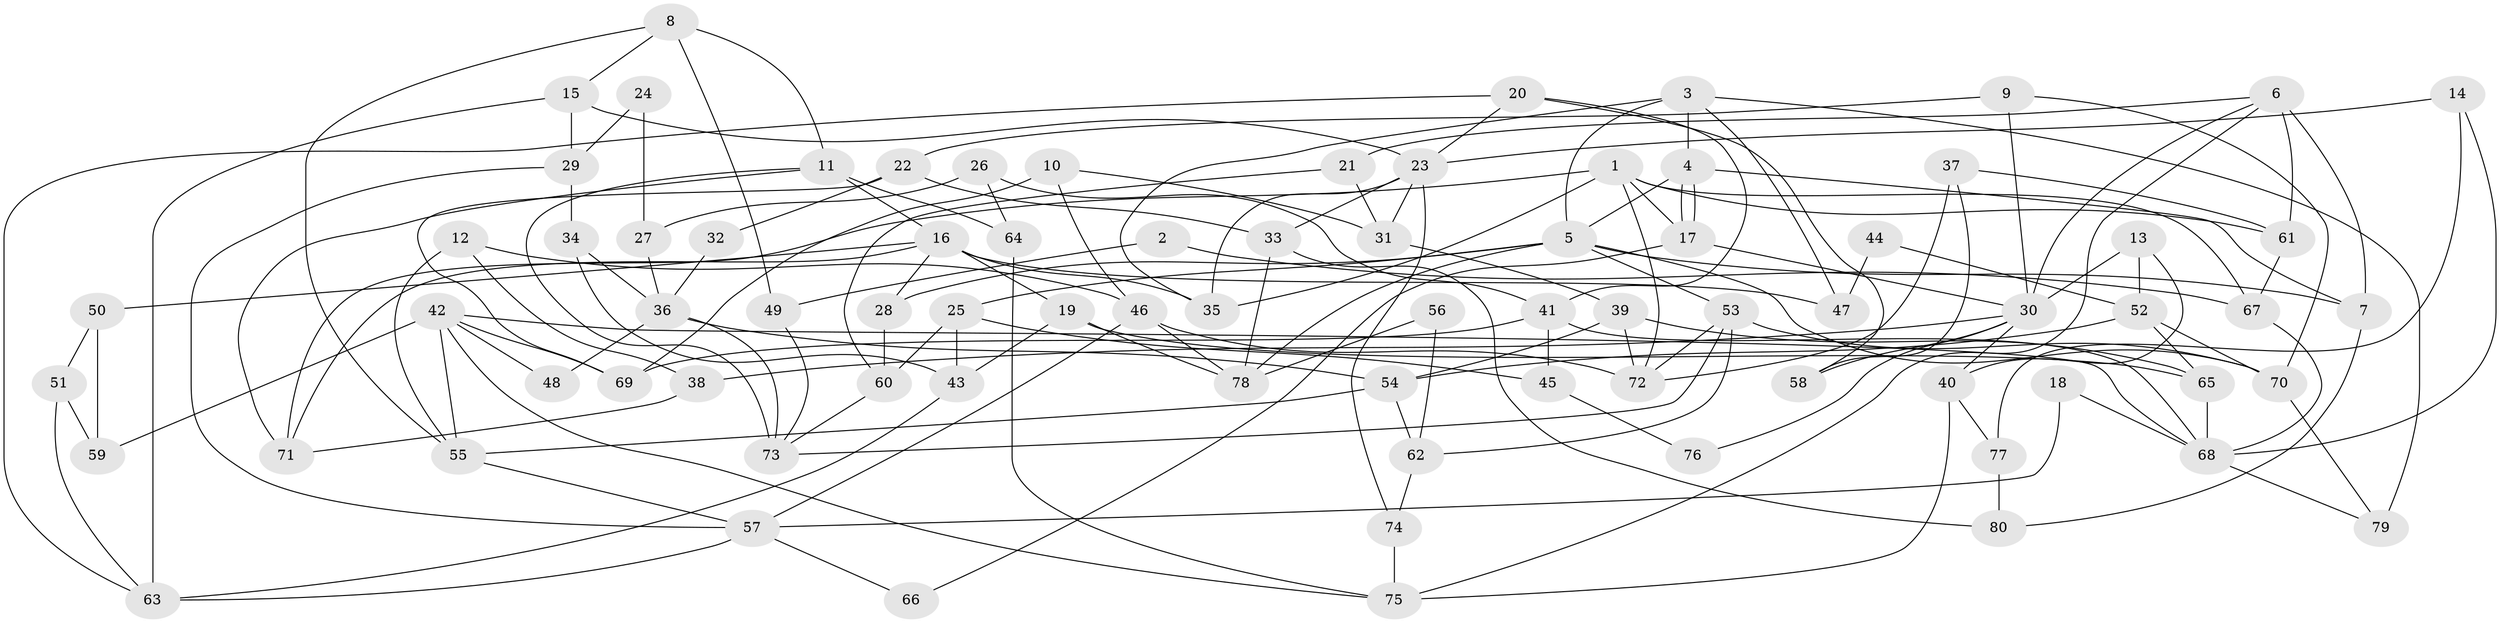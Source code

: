 // coarse degree distribution, {5: 0.15, 4: 0.3, 6: 0.05, 7: 0.075, 9: 0.025, 8: 0.025, 3: 0.2, 2: 0.125, 11: 0.025, 15: 0.025}
// Generated by graph-tools (version 1.1) at 2025/54/03/04/25 21:54:36]
// undirected, 80 vertices, 160 edges
graph export_dot {
graph [start="1"]
  node [color=gray90,style=filled];
  1;
  2;
  3;
  4;
  5;
  6;
  7;
  8;
  9;
  10;
  11;
  12;
  13;
  14;
  15;
  16;
  17;
  18;
  19;
  20;
  21;
  22;
  23;
  24;
  25;
  26;
  27;
  28;
  29;
  30;
  31;
  32;
  33;
  34;
  35;
  36;
  37;
  38;
  39;
  40;
  41;
  42;
  43;
  44;
  45;
  46;
  47;
  48;
  49;
  50;
  51;
  52;
  53;
  54;
  55;
  56;
  57;
  58;
  59;
  60;
  61;
  62;
  63;
  64;
  65;
  66;
  67;
  68;
  69;
  70;
  71;
  72;
  73;
  74;
  75;
  76;
  77;
  78;
  79;
  80;
  1 -- 61;
  1 -- 17;
  1 -- 35;
  1 -- 67;
  1 -- 71;
  1 -- 72;
  2 -- 67;
  2 -- 49;
  3 -- 35;
  3 -- 4;
  3 -- 5;
  3 -- 47;
  3 -- 79;
  4 -- 5;
  4 -- 17;
  4 -- 17;
  4 -- 7;
  5 -- 53;
  5 -- 7;
  5 -- 25;
  5 -- 28;
  5 -- 70;
  5 -- 78;
  6 -- 21;
  6 -- 7;
  6 -- 30;
  6 -- 61;
  6 -- 75;
  7 -- 80;
  8 -- 15;
  8 -- 11;
  8 -- 49;
  8 -- 55;
  9 -- 30;
  9 -- 70;
  9 -- 22;
  10 -- 46;
  10 -- 69;
  10 -- 31;
  11 -- 16;
  11 -- 71;
  11 -- 64;
  11 -- 73;
  12 -- 55;
  12 -- 46;
  12 -- 38;
  13 -- 40;
  13 -- 52;
  13 -- 30;
  14 -- 23;
  14 -- 68;
  14 -- 77;
  15 -- 63;
  15 -- 29;
  15 -- 23;
  16 -- 28;
  16 -- 71;
  16 -- 19;
  16 -- 35;
  16 -- 47;
  16 -- 50;
  17 -- 30;
  17 -- 66;
  18 -- 57;
  18 -- 68;
  19 -- 65;
  19 -- 43;
  19 -- 78;
  20 -- 58;
  20 -- 23;
  20 -- 41;
  20 -- 63;
  21 -- 31;
  21 -- 60;
  22 -- 33;
  22 -- 32;
  22 -- 69;
  23 -- 35;
  23 -- 31;
  23 -- 33;
  23 -- 74;
  24 -- 27;
  24 -- 29;
  25 -- 43;
  25 -- 45;
  25 -- 60;
  26 -- 41;
  26 -- 64;
  26 -- 27;
  27 -- 36;
  28 -- 60;
  29 -- 34;
  29 -- 57;
  30 -- 38;
  30 -- 40;
  30 -- 58;
  30 -- 76;
  31 -- 39;
  32 -- 36;
  33 -- 78;
  33 -- 80;
  34 -- 36;
  34 -- 43;
  36 -- 73;
  36 -- 54;
  36 -- 48;
  37 -- 72;
  37 -- 61;
  37 -- 58;
  38 -- 71;
  39 -- 54;
  39 -- 65;
  39 -- 72;
  40 -- 77;
  40 -- 75;
  41 -- 69;
  41 -- 45;
  41 -- 68;
  42 -- 75;
  42 -- 55;
  42 -- 48;
  42 -- 59;
  42 -- 68;
  42 -- 69;
  43 -- 63;
  44 -- 47;
  44 -- 52;
  45 -- 76;
  46 -- 72;
  46 -- 78;
  46 -- 57;
  49 -- 73;
  50 -- 59;
  50 -- 51;
  51 -- 63;
  51 -- 59;
  52 -- 70;
  52 -- 65;
  52 -- 54;
  53 -- 70;
  53 -- 72;
  53 -- 62;
  53 -- 73;
  54 -- 62;
  54 -- 55;
  55 -- 57;
  56 -- 78;
  56 -- 62;
  57 -- 63;
  57 -- 66;
  60 -- 73;
  61 -- 67;
  62 -- 74;
  64 -- 75;
  65 -- 68;
  67 -- 68;
  68 -- 79;
  70 -- 79;
  74 -- 75;
  77 -- 80;
}
